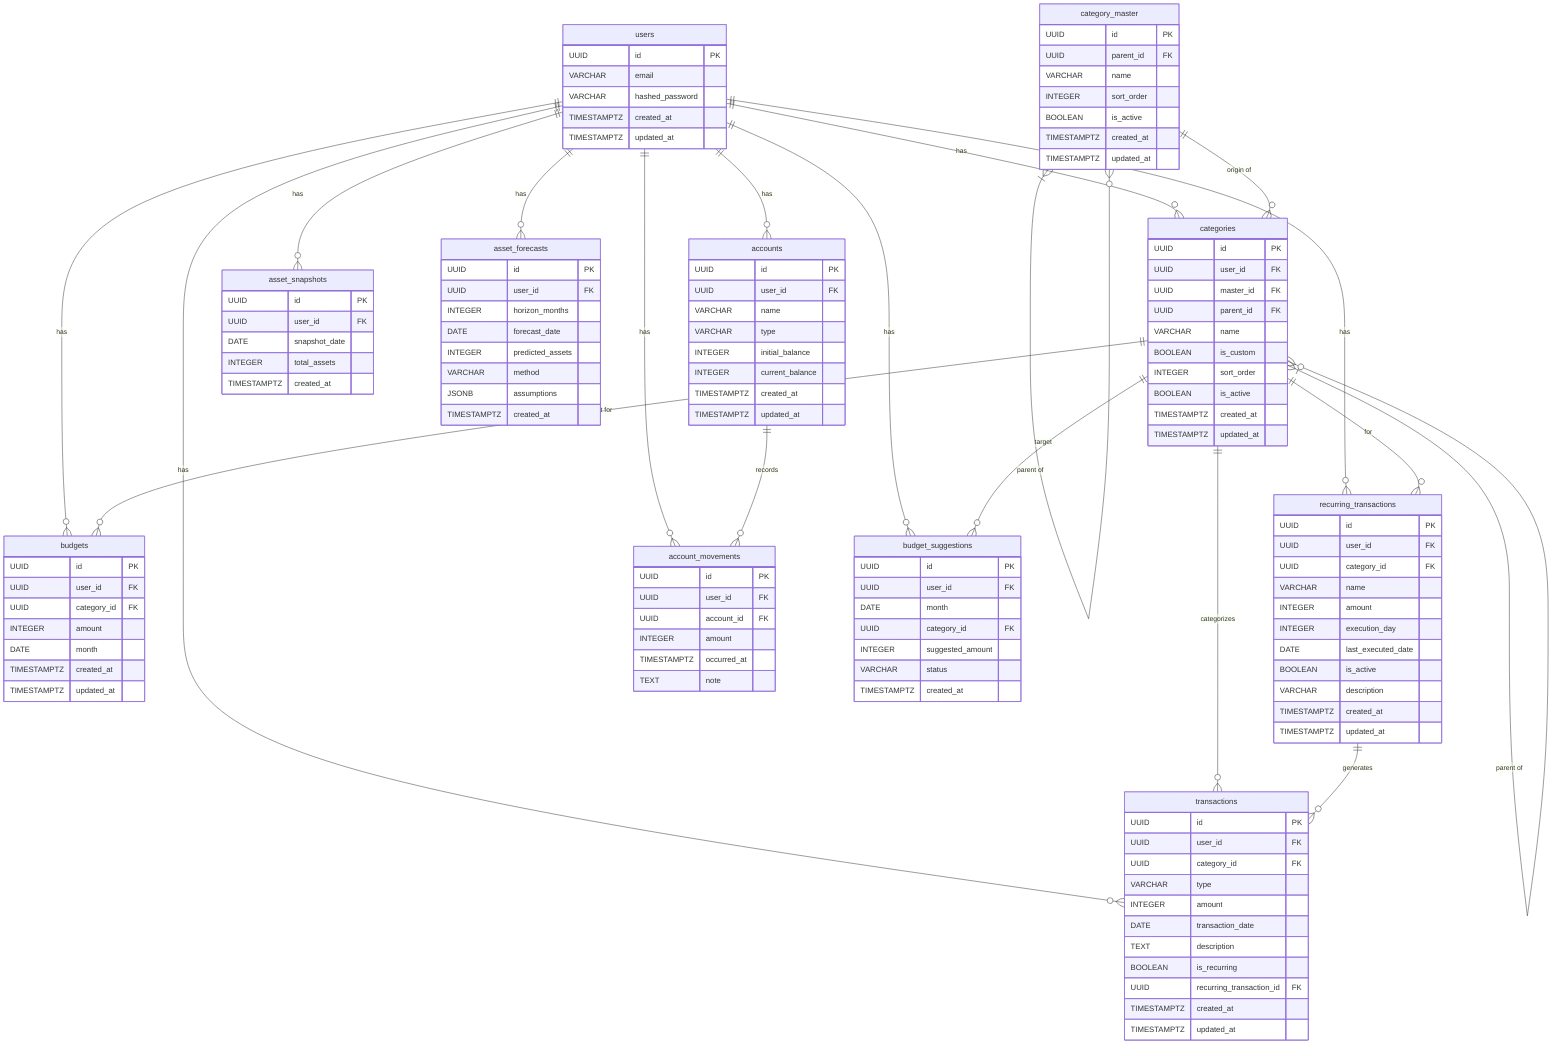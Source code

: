 erDiagram
    users {
        UUID id PK
        VARCHAR email
        VARCHAR hashed_password
        TIMESTAMPTZ created_at
        TIMESTAMPTZ updated_at
    }

    accounts {
        UUID id PK
        UUID user_id FK
        VARCHAR name
        VARCHAR type
        INTEGER initial_balance
        INTEGER current_balance
        TIMESTAMPTZ created_at
        TIMESTAMPTZ updated_at
    }

    category_master {
        UUID id PK
        UUID parent_id FK
        VARCHAR name
        INTEGER sort_order
        BOOLEAN is_active
        TIMESTAMPTZ created_at
        TIMESTAMPTZ updated_at
    }

    categories {
        UUID id PK
        UUID user_id FK
        UUID master_id FK
        UUID parent_id FK
        VARCHAR name
        BOOLEAN is_custom
        INTEGER sort_order
        BOOLEAN is_active
        TIMESTAMPTZ created_at
        TIMESTAMPTZ updated_at
    }

    transactions {
        UUID id PK
        UUID user_id FK
        UUID category_id FK
        VARCHAR type
        INTEGER amount
        DATE transaction_date
        TEXT description
        BOOLEAN is_recurring
        UUID recurring_transaction_id FK
        TIMESTAMPTZ created_at
        TIMESTAMPTZ updated_at
    }

    budgets {
        UUID id PK
        UUID user_id FK
        UUID category_id FK
        INTEGER amount
        DATE month
        TIMESTAMPTZ created_at
        TIMESTAMPTZ updated_at
    }

    asset_snapshots {
        UUID id PK
        UUID user_id FK
        DATE snapshot_date
        INTEGER total_assets
        TIMESTAMPTZ created_at
    }

    recurring_transactions {
        UUID id PK
        UUID user_id FK
        UUID category_id FK
        VARCHAR name
        INTEGER amount
        INTEGER execution_day
        DATE last_executed_date
        BOOLEAN is_active
        VARCHAR description
        TIMESTAMPTZ created_at
        TIMESTAMPTZ updated_at
    }

    account_movements {
        UUID id PK
        UUID user_id FK
        UUID account_id FK
        INTEGER amount
        TIMESTAMPTZ occurred_at
        TEXT note
    }

    budget_suggestions {
        UUID id PK
        UUID user_id FK
        DATE month
        UUID category_id FK
        INTEGER suggested_amount
        VARCHAR status
        TIMESTAMPTZ created_at
    }

    asset_forecasts {
        UUID id PK
        UUID user_id FK
        INTEGER horizon_months
        DATE forecast_date
        INTEGER predicted_assets
        VARCHAR method
        JSONB assumptions
        TIMESTAMPTZ created_at
    }

    %% Relationships
    users ||--o{ accounts : "has"
    users ||--o{ categories : "has"
    users ||--o{ transactions : "has"
    users ||--o{ budgets : "has"
    users ||--o{ asset_snapshots : "has"
    users ||--o{ recurring_transactions : "has"
    users ||--o{ account_movements : "has"
    users ||--o{ budget_suggestions : "has"
    users ||--o{ asset_forecasts : "has"

    accounts ||--o{ account_movements : "records"

    category_master }|--o{ category_master : "parent of"
    category_master ||--o{ categories : "origin of"
    categories }|--o{ categories : "parent of"

    categories ||--o{ transactions : "categorizes"
    categories ||--o{ budgets : "budget for"
    categories ||--o{ recurring_transactions : "for"
    categories ||--o{ budget_suggestions : "target"
    
    recurring_transactions ||--o{ transactions : "generates"